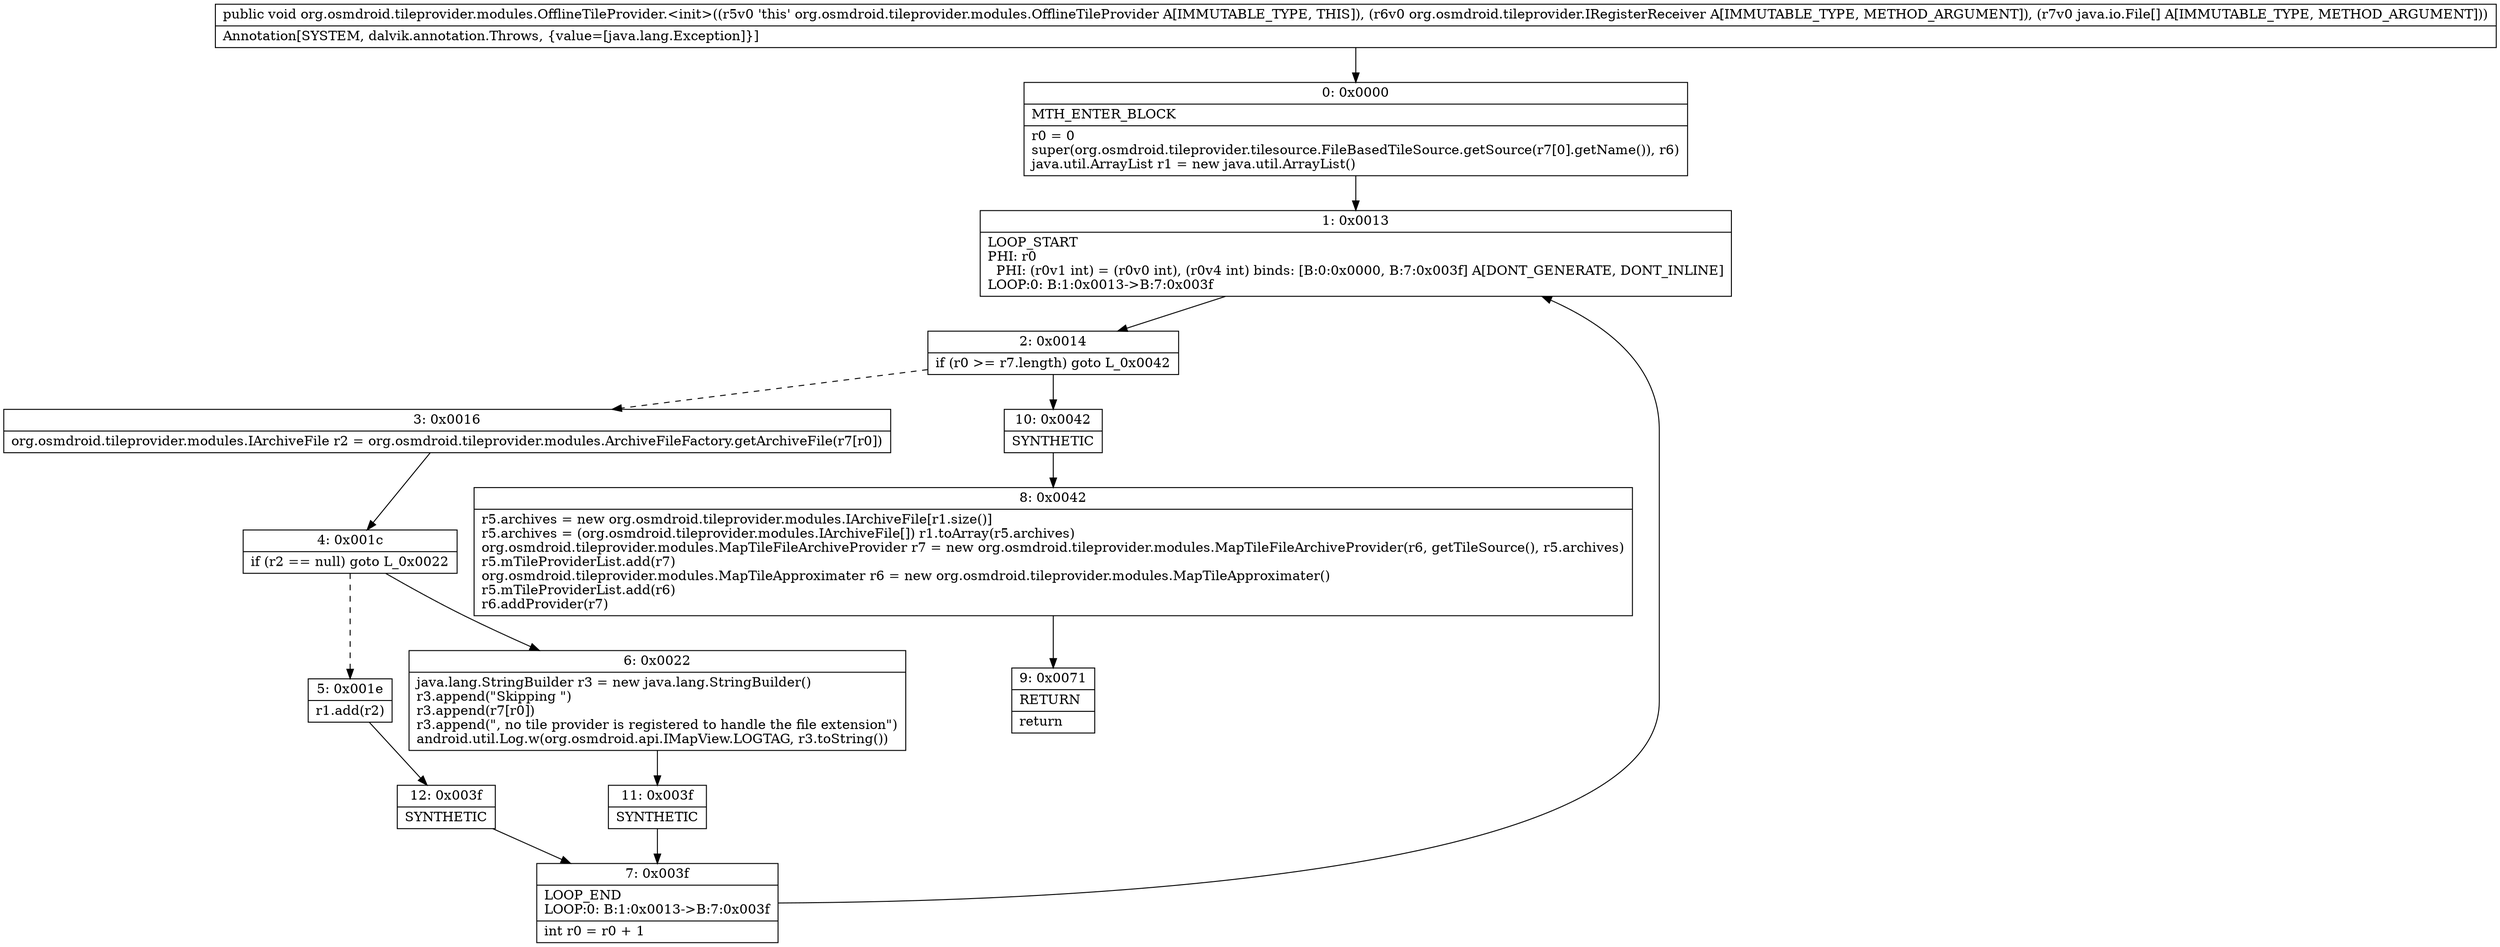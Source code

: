 digraph "CFG fororg.osmdroid.tileprovider.modules.OfflineTileProvider.\<init\>(Lorg\/osmdroid\/tileprovider\/IRegisterReceiver;[Ljava\/io\/File;)V" {
Node_0 [shape=record,label="{0\:\ 0x0000|MTH_ENTER_BLOCK\l|r0 = 0\lsuper(org.osmdroid.tileprovider.tilesource.FileBasedTileSource.getSource(r7[0].getName()), r6)\ljava.util.ArrayList r1 = new java.util.ArrayList()\l}"];
Node_1 [shape=record,label="{1\:\ 0x0013|LOOP_START\lPHI: r0 \l  PHI: (r0v1 int) = (r0v0 int), (r0v4 int) binds: [B:0:0x0000, B:7:0x003f] A[DONT_GENERATE, DONT_INLINE]\lLOOP:0: B:1:0x0013\-\>B:7:0x003f\l}"];
Node_2 [shape=record,label="{2\:\ 0x0014|if (r0 \>= r7.length) goto L_0x0042\l}"];
Node_3 [shape=record,label="{3\:\ 0x0016|org.osmdroid.tileprovider.modules.IArchiveFile r2 = org.osmdroid.tileprovider.modules.ArchiveFileFactory.getArchiveFile(r7[r0])\l}"];
Node_4 [shape=record,label="{4\:\ 0x001c|if (r2 == null) goto L_0x0022\l}"];
Node_5 [shape=record,label="{5\:\ 0x001e|r1.add(r2)\l}"];
Node_6 [shape=record,label="{6\:\ 0x0022|java.lang.StringBuilder r3 = new java.lang.StringBuilder()\lr3.append(\"Skipping \")\lr3.append(r7[r0])\lr3.append(\", no tile provider is registered to handle the file extension\")\landroid.util.Log.w(org.osmdroid.api.IMapView.LOGTAG, r3.toString())\l}"];
Node_7 [shape=record,label="{7\:\ 0x003f|LOOP_END\lLOOP:0: B:1:0x0013\-\>B:7:0x003f\l|int r0 = r0 + 1\l}"];
Node_8 [shape=record,label="{8\:\ 0x0042|r5.archives = new org.osmdroid.tileprovider.modules.IArchiveFile[r1.size()]\lr5.archives = (org.osmdroid.tileprovider.modules.IArchiveFile[]) r1.toArray(r5.archives)\lorg.osmdroid.tileprovider.modules.MapTileFileArchiveProvider r7 = new org.osmdroid.tileprovider.modules.MapTileFileArchiveProvider(r6, getTileSource(), r5.archives)\lr5.mTileProviderList.add(r7)\lorg.osmdroid.tileprovider.modules.MapTileApproximater r6 = new org.osmdroid.tileprovider.modules.MapTileApproximater()\lr5.mTileProviderList.add(r6)\lr6.addProvider(r7)\l}"];
Node_9 [shape=record,label="{9\:\ 0x0071|RETURN\l|return\l}"];
Node_10 [shape=record,label="{10\:\ 0x0042|SYNTHETIC\l}"];
Node_11 [shape=record,label="{11\:\ 0x003f|SYNTHETIC\l}"];
Node_12 [shape=record,label="{12\:\ 0x003f|SYNTHETIC\l}"];
MethodNode[shape=record,label="{public void org.osmdroid.tileprovider.modules.OfflineTileProvider.\<init\>((r5v0 'this' org.osmdroid.tileprovider.modules.OfflineTileProvider A[IMMUTABLE_TYPE, THIS]), (r6v0 org.osmdroid.tileprovider.IRegisterReceiver A[IMMUTABLE_TYPE, METHOD_ARGUMENT]), (r7v0 java.io.File[] A[IMMUTABLE_TYPE, METHOD_ARGUMENT]))  | Annotation[SYSTEM, dalvik.annotation.Throws, \{value=[java.lang.Exception]\}]\l}"];
MethodNode -> Node_0;
Node_0 -> Node_1;
Node_1 -> Node_2;
Node_2 -> Node_3[style=dashed];
Node_2 -> Node_10;
Node_3 -> Node_4;
Node_4 -> Node_5[style=dashed];
Node_4 -> Node_6;
Node_5 -> Node_12;
Node_6 -> Node_11;
Node_7 -> Node_1;
Node_8 -> Node_9;
Node_10 -> Node_8;
Node_11 -> Node_7;
Node_12 -> Node_7;
}

